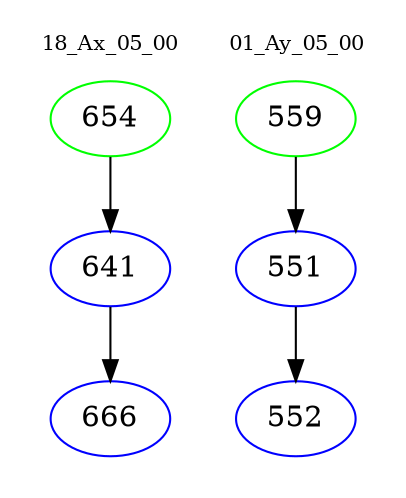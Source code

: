 digraph{
subgraph cluster_0 {
color = white
label = "18_Ax_05_00";
fontsize=10;
T0_654 [label="654", color="green"]
T0_654 -> T0_641 [color="black"]
T0_641 [label="641", color="blue"]
T0_641 -> T0_666 [color="black"]
T0_666 [label="666", color="blue"]
}
subgraph cluster_1 {
color = white
label = "01_Ay_05_00";
fontsize=10;
T1_559 [label="559", color="green"]
T1_559 -> T1_551 [color="black"]
T1_551 [label="551", color="blue"]
T1_551 -> T1_552 [color="black"]
T1_552 [label="552", color="blue"]
}
}
